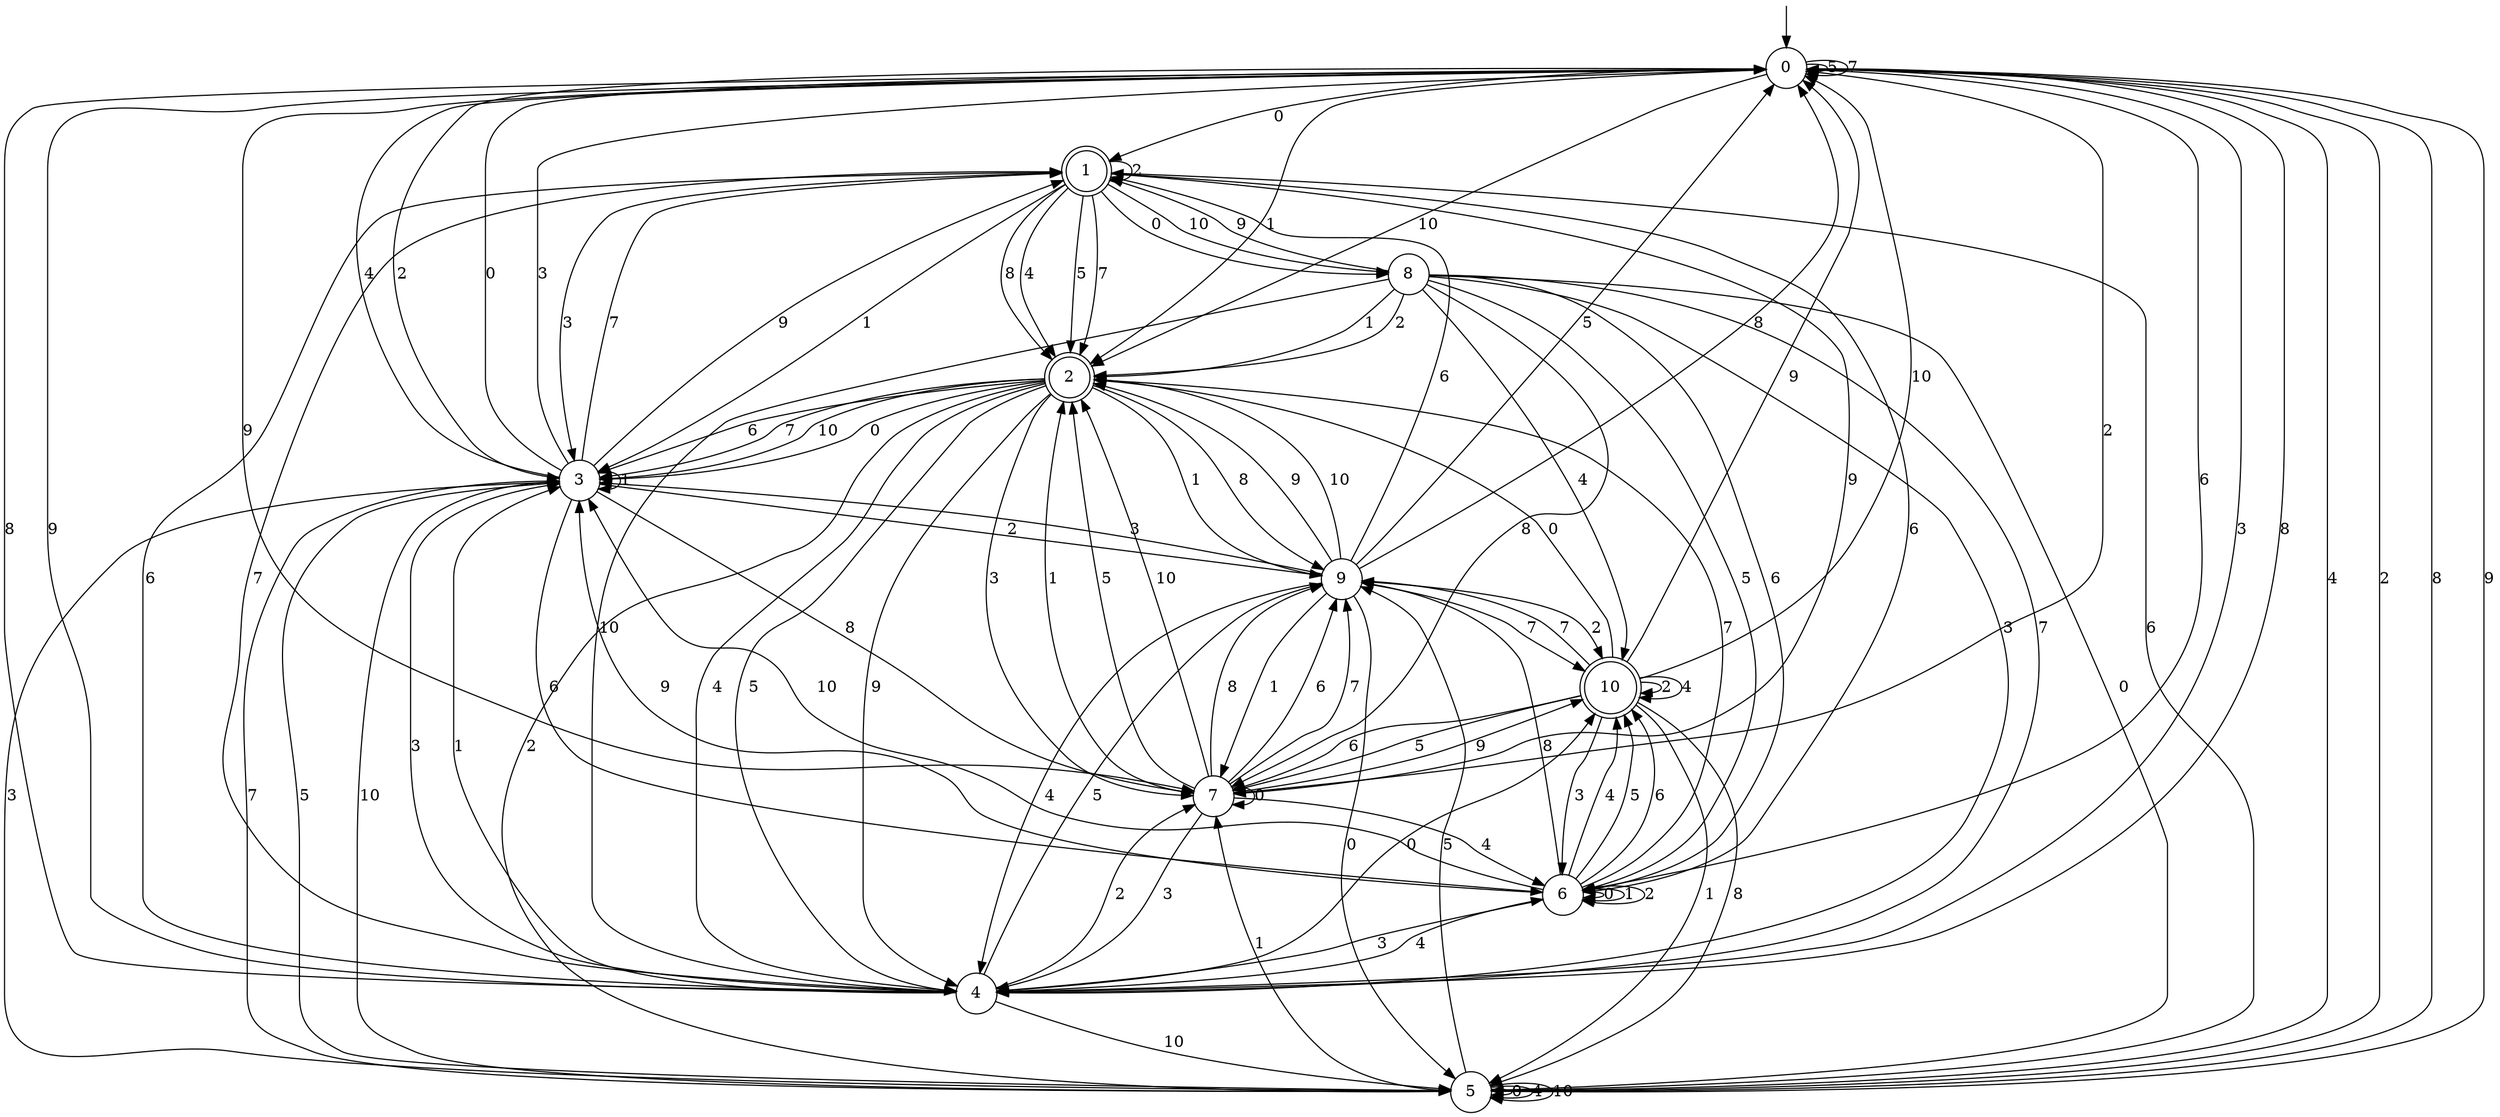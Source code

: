 digraph g {

	s0 [shape="circle" label="0"];
	s1 [shape="doublecircle" label="1"];
	s2 [shape="doublecircle" label="2"];
	s3 [shape="circle" label="3"];
	s4 [shape="circle" label="4"];
	s5 [shape="circle" label="5"];
	s6 [shape="circle" label="6"];
	s7 [shape="circle" label="7"];
	s8 [shape="circle" label="8"];
	s9 [shape="circle" label="9"];
	s10 [shape="doublecircle" label="10"];
	s0 -> s1 [label="0"];
	s0 -> s2 [label="1"];
	s0 -> s3 [label="2"];
	s0 -> s4 [label="3"];
	s0 -> s5 [label="4"];
	s0 -> s0 [label="5"];
	s0 -> s6 [label="6"];
	s0 -> s0 [label="7"];
	s0 -> s4 [label="8"];
	s0 -> s7 [label="9"];
	s0 -> s2 [label="10"];
	s1 -> s8 [label="0"];
	s1 -> s3 [label="1"];
	s1 -> s1 [label="2"];
	s1 -> s3 [label="3"];
	s1 -> s2 [label="4"];
	s1 -> s2 [label="5"];
	s1 -> s6 [label="6"];
	s1 -> s2 [label="7"];
	s1 -> s2 [label="8"];
	s1 -> s7 [label="9"];
	s1 -> s8 [label="10"];
	s2 -> s3 [label="0"];
	s2 -> s9 [label="1"];
	s2 -> s5 [label="2"];
	s2 -> s7 [label="3"];
	s2 -> s4 [label="4"];
	s2 -> s4 [label="5"];
	s2 -> s3 [label="6"];
	s2 -> s3 [label="7"];
	s2 -> s9 [label="8"];
	s2 -> s4 [label="9"];
	s2 -> s3 [label="10"];
	s3 -> s0 [label="0"];
	s3 -> s3 [label="1"];
	s3 -> s9 [label="2"];
	s3 -> s0 [label="3"];
	s3 -> s0 [label="4"];
	s3 -> s5 [label="5"];
	s3 -> s6 [label="6"];
	s3 -> s1 [label="7"];
	s3 -> s7 [label="8"];
	s3 -> s1 [label="9"];
	s3 -> s5 [label="10"];
	s4 -> s10 [label="0"];
	s4 -> s3 [label="1"];
	s4 -> s7 [label="2"];
	s4 -> s3 [label="3"];
	s4 -> s6 [label="4"];
	s4 -> s9 [label="5"];
	s4 -> s1 [label="6"];
	s4 -> s1 [label="7"];
	s4 -> s0 [label="8"];
	s4 -> s0 [label="9"];
	s4 -> s5 [label="10"];
	s5 -> s5 [label="0"];
	s5 -> s7 [label="1"];
	s5 -> s0 [label="2"];
	s5 -> s3 [label="3"];
	s5 -> s5 [label="4"];
	s5 -> s9 [label="5"];
	s5 -> s1 [label="6"];
	s5 -> s3 [label="7"];
	s5 -> s0 [label="8"];
	s5 -> s0 [label="9"];
	s5 -> s5 [label="10"];
	s6 -> s6 [label="0"];
	s6 -> s6 [label="1"];
	s6 -> s6 [label="2"];
	s6 -> s4 [label="3"];
	s6 -> s10 [label="4"];
	s6 -> s10 [label="5"];
	s6 -> s10 [label="6"];
	s6 -> s2 [label="7"];
	s6 -> s9 [label="8"];
	s6 -> s3 [label="9"];
	s6 -> s3 [label="10"];
	s7 -> s7 [label="0"];
	s7 -> s2 [label="1"];
	s7 -> s0 [label="2"];
	s7 -> s4 [label="3"];
	s7 -> s6 [label="4"];
	s7 -> s2 [label="5"];
	s7 -> s9 [label="6"];
	s7 -> s9 [label="7"];
	s7 -> s9 [label="8"];
	s7 -> s10 [label="9"];
	s7 -> s2 [label="10"];
	s8 -> s5 [label="0"];
	s8 -> s2 [label="1"];
	s8 -> s2 [label="2"];
	s8 -> s4 [label="3"];
	s8 -> s10 [label="4"];
	s8 -> s6 [label="5"];
	s8 -> s6 [label="6"];
	s8 -> s4 [label="7"];
	s8 -> s7 [label="8"];
	s8 -> s1 [label="9"];
	s8 -> s4 [label="10"];
	s9 -> s5 [label="0"];
	s9 -> s7 [label="1"];
	s9 -> s10 [label="2"];
	s9 -> s3 [label="3"];
	s9 -> s4 [label="4"];
	s9 -> s0 [label="5"];
	s9 -> s1 [label="6"];
	s9 -> s10 [label="7"];
	s9 -> s0 [label="8"];
	s9 -> s2 [label="9"];
	s9 -> s2 [label="10"];
	s10 -> s2 [label="0"];
	s10 -> s5 [label="1"];
	s10 -> s10 [label="2"];
	s10 -> s6 [label="3"];
	s10 -> s10 [label="4"];
	s10 -> s7 [label="5"];
	s10 -> s7 [label="6"];
	s10 -> s9 [label="7"];
	s10 -> s5 [label="8"];
	s10 -> s0 [label="9"];
	s10 -> s0 [label="10"];

__start0 [label="" shape="none" width="0" height="0"];
__start0 -> s0;

}
